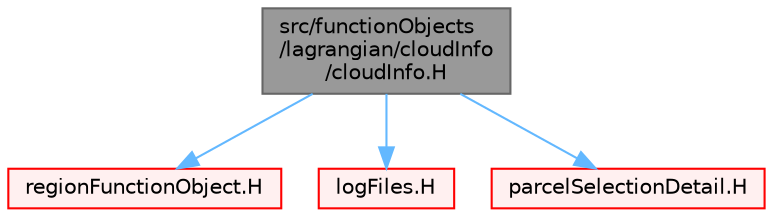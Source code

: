 digraph "src/functionObjects/lagrangian/cloudInfo/cloudInfo.H"
{
 // LATEX_PDF_SIZE
  bgcolor="transparent";
  edge [fontname=Helvetica,fontsize=10,labelfontname=Helvetica,labelfontsize=10];
  node [fontname=Helvetica,fontsize=10,shape=box,height=0.2,width=0.4];
  Node1 [id="Node000001",label="src/functionObjects\l/lagrangian/cloudInfo\l/cloudInfo.H",height=0.2,width=0.4,color="gray40", fillcolor="grey60", style="filled", fontcolor="black",tooltip=" "];
  Node1 -> Node2 [id="edge1_Node000001_Node000002",color="steelblue1",style="solid",tooltip=" "];
  Node2 [id="Node000002",label="regionFunctionObject.H",height=0.2,width=0.4,color="red", fillcolor="#FFF0F0", style="filled",URL="$regionFunctionObject_8H.html",tooltip=" "];
  Node1 -> Node251 [id="edge2_Node000001_Node000251",color="steelblue1",style="solid",tooltip=" "];
  Node251 [id="Node000251",label="logFiles.H",height=0.2,width=0.4,color="red", fillcolor="#FFF0F0", style="filled",URL="$logFiles_8H.html",tooltip=" "];
  Node1 -> Node257 [id="edge3_Node000001_Node000257",color="steelblue1",style="solid",tooltip=" "];
  Node257 [id="Node000257",label="parcelSelectionDetail.H",height=0.2,width=0.4,color="red", fillcolor="#FFF0F0", style="filled",URL="$parcelSelectionDetail_8H.html",tooltip=" "];
}
